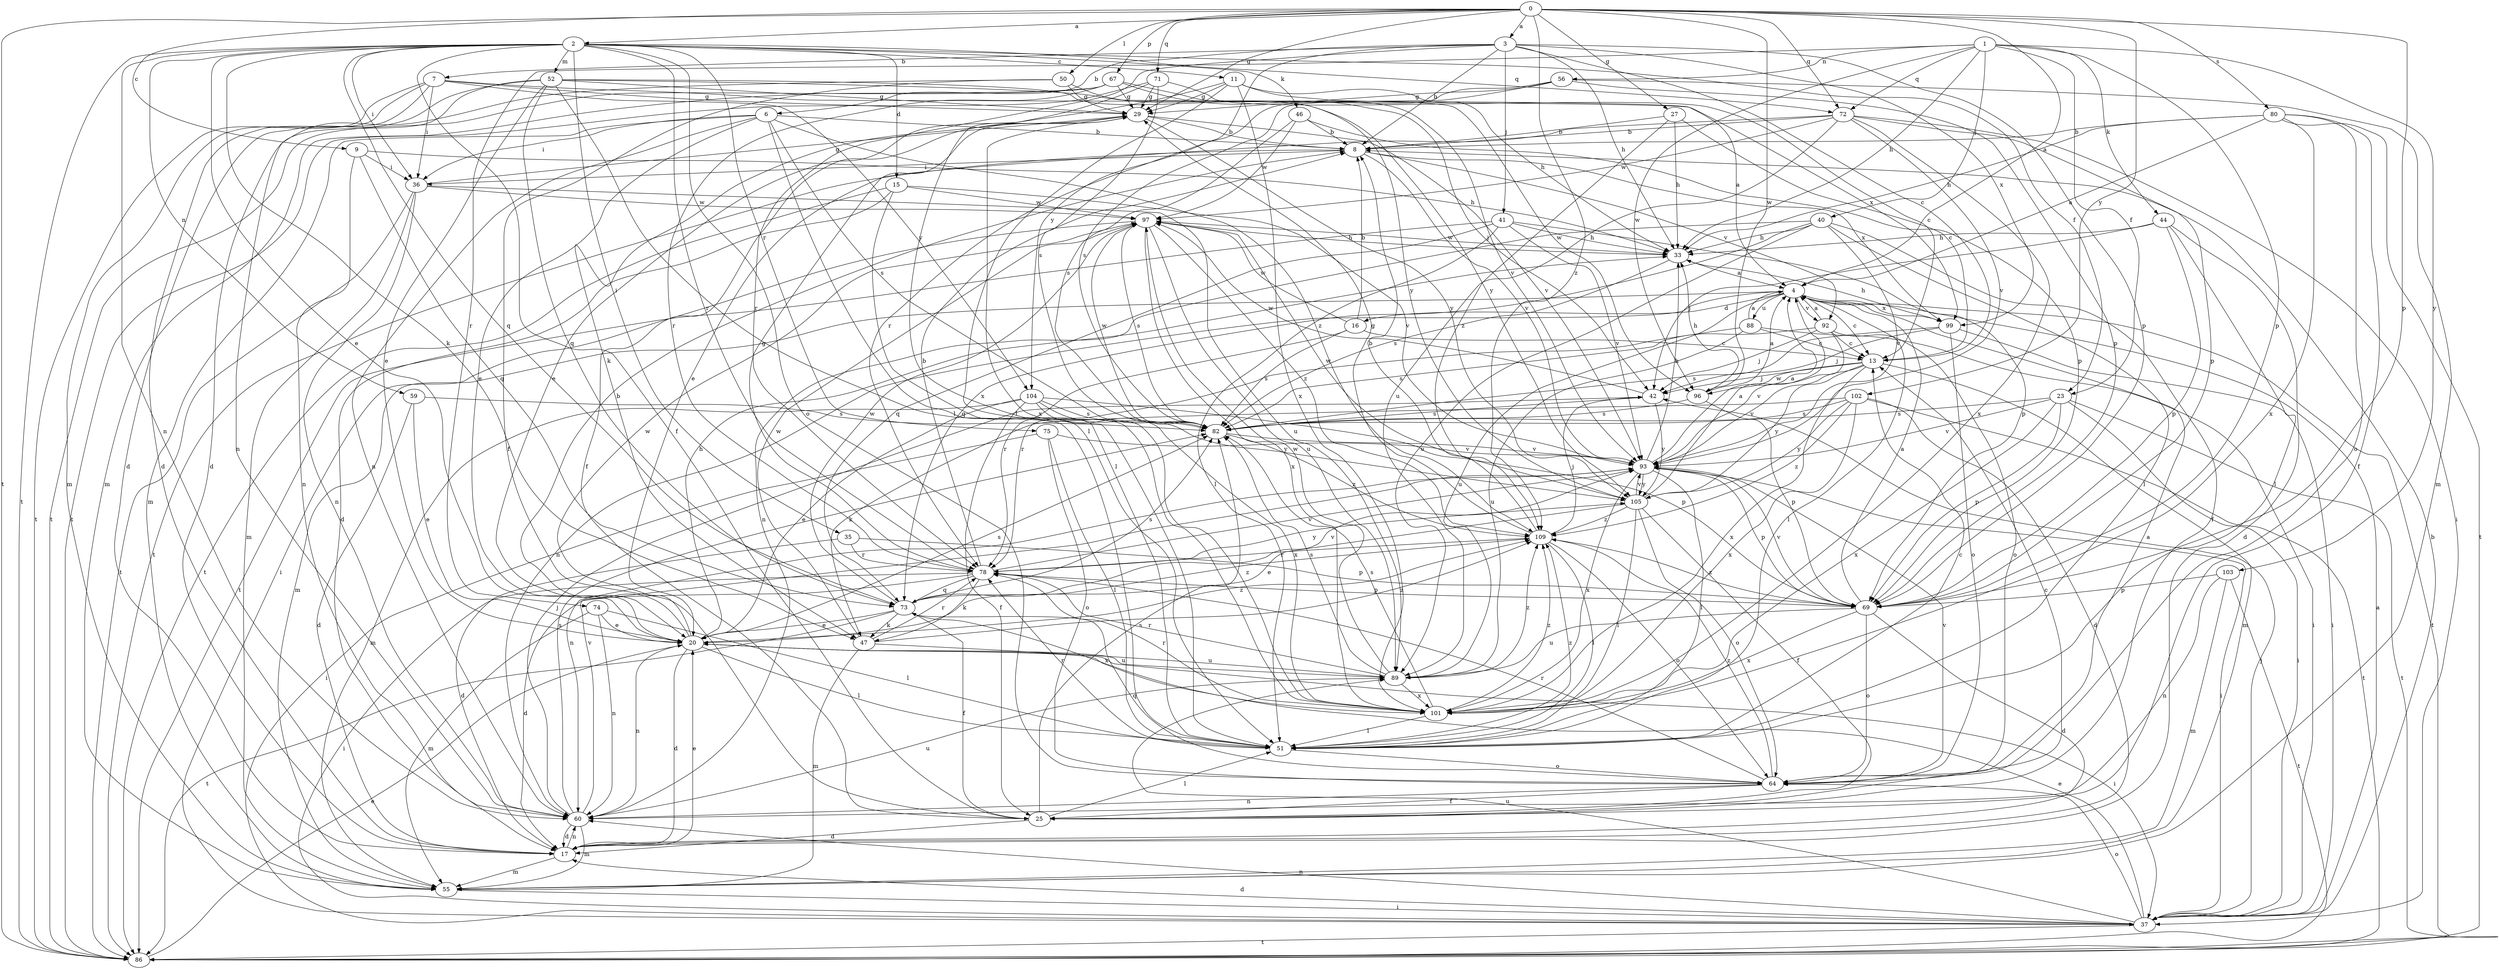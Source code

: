 strict digraph  {
0;
1;
2;
3;
4;
6;
7;
8;
9;
11;
13;
15;
16;
17;
20;
23;
25;
27;
29;
33;
35;
36;
37;
40;
41;
42;
44;
46;
47;
50;
51;
52;
55;
56;
59;
60;
64;
67;
69;
71;
72;
73;
74;
75;
78;
80;
82;
86;
88;
89;
92;
93;
96;
97;
99;
101;
102;
103;
104;
105;
109;
0 -> 2  [label=a];
0 -> 3  [label=a];
0 -> 4  [label=a];
0 -> 9  [label=c];
0 -> 27  [label=g];
0 -> 29  [label=g];
0 -> 50  [label=l];
0 -> 67  [label=p];
0 -> 69  [label=p];
0 -> 71  [label=q];
0 -> 72  [label=q];
0 -> 80  [label=s];
0 -> 86  [label=t];
0 -> 96  [label=w];
0 -> 102  [label=y];
0 -> 109  [label=z];
1 -> 23  [label=f];
1 -> 33  [label=h];
1 -> 40  [label=j];
1 -> 44  [label=k];
1 -> 56  [label=n];
1 -> 69  [label=p];
1 -> 72  [label=q];
1 -> 74  [label=r];
1 -> 96  [label=w];
1 -> 103  [label=y];
2 -> 11  [label=c];
2 -> 15  [label=d];
2 -> 20  [label=e];
2 -> 23  [label=f];
2 -> 25  [label=f];
2 -> 35  [label=i];
2 -> 36  [label=i];
2 -> 46  [label=k];
2 -> 47  [label=k];
2 -> 52  [label=m];
2 -> 59  [label=n];
2 -> 60  [label=n];
2 -> 64  [label=o];
2 -> 72  [label=q];
2 -> 73  [label=q];
2 -> 75  [label=r];
2 -> 78  [label=r];
2 -> 86  [label=t];
3 -> 6  [label=b];
3 -> 7  [label=b];
3 -> 8  [label=b];
3 -> 13  [label=c];
3 -> 33  [label=h];
3 -> 41  [label=j];
3 -> 69  [label=p];
3 -> 78  [label=r];
3 -> 99  [label=x];
3 -> 104  [label=y];
4 -> 13  [label=c];
4 -> 16  [label=d];
4 -> 51  [label=l];
4 -> 55  [label=m];
4 -> 60  [label=n];
4 -> 86  [label=t];
4 -> 88  [label=u];
4 -> 89  [label=u];
4 -> 92  [label=v];
4 -> 99  [label=x];
6 -> 8  [label=b];
6 -> 20  [label=e];
6 -> 36  [label=i];
6 -> 51  [label=l];
6 -> 55  [label=m];
6 -> 60  [label=n];
6 -> 82  [label=s];
6 -> 109  [label=z];
7 -> 17  [label=d];
7 -> 29  [label=g];
7 -> 36  [label=i];
7 -> 55  [label=m];
7 -> 86  [label=t];
7 -> 99  [label=x];
7 -> 104  [label=y];
8 -> 36  [label=i];
8 -> 86  [label=t];
8 -> 92  [label=v];
8 -> 93  [label=v];
8 -> 99  [label=x];
9 -> 33  [label=h];
9 -> 36  [label=i];
9 -> 60  [label=n];
9 -> 73  [label=q];
11 -> 29  [label=g];
11 -> 33  [label=h];
11 -> 47  [label=k];
11 -> 51  [label=l];
11 -> 96  [label=w];
11 -> 101  [label=x];
13 -> 42  [label=j];
13 -> 55  [label=m];
13 -> 93  [label=v];
13 -> 96  [label=w];
13 -> 101  [label=x];
13 -> 105  [label=y];
15 -> 17  [label=d];
15 -> 51  [label=l];
15 -> 86  [label=t];
15 -> 93  [label=v];
15 -> 97  [label=w];
16 -> 8  [label=b];
16 -> 13  [label=c];
16 -> 78  [label=r];
16 -> 82  [label=s];
16 -> 97  [label=w];
17 -> 20  [label=e];
17 -> 55  [label=m];
17 -> 60  [label=n];
20 -> 8  [label=b];
20 -> 17  [label=d];
20 -> 33  [label=h];
20 -> 37  [label=i];
20 -> 51  [label=l];
20 -> 60  [label=n];
20 -> 82  [label=s];
20 -> 89  [label=u];
20 -> 97  [label=w];
20 -> 109  [label=z];
23 -> 37  [label=i];
23 -> 69  [label=p];
23 -> 82  [label=s];
23 -> 86  [label=t];
23 -> 93  [label=v];
23 -> 101  [label=x];
25 -> 13  [label=c];
25 -> 17  [label=d];
25 -> 51  [label=l];
25 -> 82  [label=s];
27 -> 8  [label=b];
27 -> 13  [label=c];
27 -> 33  [label=h];
27 -> 109  [label=z];
29 -> 8  [label=b];
29 -> 20  [label=e];
29 -> 25  [label=f];
29 -> 93  [label=v];
29 -> 101  [label=x];
29 -> 105  [label=y];
33 -> 4  [label=a];
33 -> 82  [label=s];
33 -> 97  [label=w];
35 -> 17  [label=d];
35 -> 69  [label=p];
35 -> 78  [label=r];
36 -> 29  [label=g];
36 -> 55  [label=m];
36 -> 60  [label=n];
36 -> 86  [label=t];
36 -> 89  [label=u];
36 -> 97  [label=w];
37 -> 4  [label=a];
37 -> 8  [label=b];
37 -> 17  [label=d];
37 -> 20  [label=e];
37 -> 42  [label=j];
37 -> 60  [label=n];
37 -> 64  [label=o];
37 -> 86  [label=t];
37 -> 89  [label=u];
40 -> 25  [label=f];
40 -> 33  [label=h];
40 -> 51  [label=l];
40 -> 60  [label=n];
40 -> 73  [label=q];
40 -> 89  [label=u];
40 -> 93  [label=v];
41 -> 33  [label=h];
41 -> 51  [label=l];
41 -> 69  [label=p];
41 -> 73  [label=q];
41 -> 86  [label=t];
41 -> 93  [label=v];
42 -> 82  [label=s];
42 -> 97  [label=w];
42 -> 105  [label=y];
44 -> 17  [label=d];
44 -> 33  [label=h];
44 -> 42  [label=j];
44 -> 51  [label=l];
44 -> 69  [label=p];
46 -> 8  [label=b];
46 -> 69  [label=p];
46 -> 82  [label=s];
46 -> 97  [label=w];
47 -> 55  [label=m];
47 -> 78  [label=r];
47 -> 89  [label=u];
47 -> 97  [label=w];
47 -> 109  [label=z];
50 -> 17  [label=d];
50 -> 25  [label=f];
50 -> 29  [label=g];
50 -> 105  [label=y];
51 -> 13  [label=c];
51 -> 64  [label=o];
51 -> 78  [label=r];
51 -> 109  [label=z];
52 -> 4  [label=a];
52 -> 17  [label=d];
52 -> 20  [label=e];
52 -> 29  [label=g];
52 -> 51  [label=l];
52 -> 60  [label=n];
52 -> 73  [label=q];
52 -> 105  [label=y];
55 -> 37  [label=i];
56 -> 29  [label=g];
56 -> 55  [label=m];
56 -> 69  [label=p];
56 -> 78  [label=r];
56 -> 82  [label=s];
59 -> 17  [label=d];
59 -> 20  [label=e];
59 -> 82  [label=s];
60 -> 17  [label=d];
60 -> 42  [label=j];
60 -> 55  [label=m];
60 -> 82  [label=s];
60 -> 89  [label=u];
60 -> 93  [label=v];
64 -> 4  [label=a];
64 -> 25  [label=f];
64 -> 60  [label=n];
64 -> 73  [label=q];
64 -> 78  [label=r];
64 -> 93  [label=v];
64 -> 109  [label=z];
67 -> 29  [label=g];
67 -> 42  [label=j];
67 -> 55  [label=m];
67 -> 78  [label=r];
67 -> 86  [label=t];
67 -> 93  [label=v];
69 -> 4  [label=a];
69 -> 17  [label=d];
69 -> 64  [label=o];
69 -> 89  [label=u];
69 -> 93  [label=v];
69 -> 101  [label=x];
69 -> 109  [label=z];
71 -> 13  [label=c];
71 -> 29  [label=g];
71 -> 82  [label=s];
71 -> 86  [label=t];
71 -> 101  [label=x];
72 -> 8  [label=b];
72 -> 20  [label=e];
72 -> 37  [label=i];
72 -> 69  [label=p];
72 -> 89  [label=u];
72 -> 93  [label=v];
72 -> 97  [label=w];
72 -> 101  [label=x];
73 -> 20  [label=e];
73 -> 25  [label=f];
73 -> 47  [label=k];
73 -> 82  [label=s];
73 -> 86  [label=t];
73 -> 93  [label=v];
73 -> 97  [label=w];
73 -> 101  [label=x];
73 -> 109  [label=z];
74 -> 20  [label=e];
74 -> 51  [label=l];
74 -> 55  [label=m];
74 -> 60  [label=n];
75 -> 37  [label=i];
75 -> 51  [label=l];
75 -> 64  [label=o];
75 -> 93  [label=v];
78 -> 8  [label=b];
78 -> 17  [label=d];
78 -> 29  [label=g];
78 -> 37  [label=i];
78 -> 47  [label=k];
78 -> 69  [label=p];
78 -> 73  [label=q];
78 -> 93  [label=v];
78 -> 105  [label=y];
80 -> 4  [label=a];
80 -> 8  [label=b];
80 -> 25  [label=f];
80 -> 33  [label=h];
80 -> 64  [label=o];
80 -> 86  [label=t];
80 -> 101  [label=x];
82 -> 93  [label=v];
82 -> 97  [label=w];
82 -> 109  [label=z];
86 -> 20  [label=e];
88 -> 4  [label=a];
88 -> 13  [label=c];
88 -> 37  [label=i];
88 -> 78  [label=r];
88 -> 89  [label=u];
89 -> 78  [label=r];
89 -> 82  [label=s];
89 -> 97  [label=w];
89 -> 101  [label=x];
89 -> 109  [label=z];
92 -> 4  [label=a];
92 -> 13  [label=c];
92 -> 42  [label=j];
92 -> 64  [label=o];
92 -> 82  [label=s];
92 -> 93  [label=v];
93 -> 4  [label=a];
93 -> 33  [label=h];
93 -> 37  [label=i];
93 -> 51  [label=l];
93 -> 60  [label=n];
93 -> 69  [label=p];
93 -> 101  [label=x];
93 -> 105  [label=y];
96 -> 4  [label=a];
96 -> 33  [label=h];
96 -> 69  [label=p];
96 -> 82  [label=s];
97 -> 33  [label=h];
97 -> 37  [label=i];
97 -> 82  [label=s];
97 -> 89  [label=u];
97 -> 101  [label=x];
97 -> 109  [label=z];
99 -> 33  [label=h];
99 -> 37  [label=i];
99 -> 42  [label=j];
99 -> 64  [label=o];
99 -> 82  [label=s];
101 -> 51  [label=l];
101 -> 78  [label=r];
101 -> 82  [label=s];
101 -> 109  [label=z];
102 -> 17  [label=d];
102 -> 47  [label=k];
102 -> 82  [label=s];
102 -> 86  [label=t];
102 -> 101  [label=x];
102 -> 105  [label=y];
102 -> 109  [label=z];
103 -> 55  [label=m];
103 -> 60  [label=n];
103 -> 69  [label=p];
103 -> 86  [label=t];
104 -> 20  [label=e];
104 -> 25  [label=f];
104 -> 55  [label=m];
104 -> 69  [label=p];
104 -> 82  [label=s];
104 -> 101  [label=x];
104 -> 105  [label=y];
105 -> 4  [label=a];
105 -> 20  [label=e];
105 -> 25  [label=f];
105 -> 51  [label=l];
105 -> 64  [label=o];
105 -> 93  [label=v];
105 -> 97  [label=w];
105 -> 109  [label=z];
109 -> 8  [label=b];
109 -> 29  [label=g];
109 -> 42  [label=j];
109 -> 51  [label=l];
109 -> 64  [label=o];
109 -> 78  [label=r];
}
